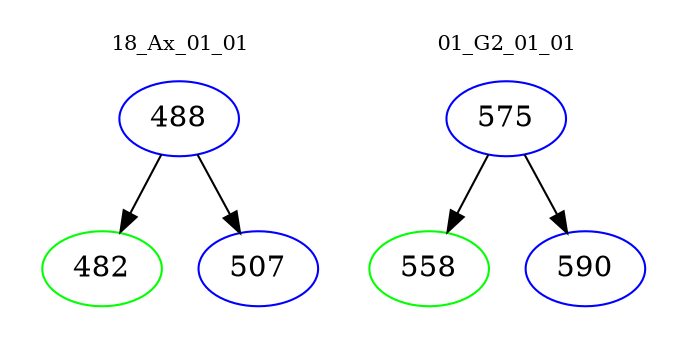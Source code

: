 digraph{
subgraph cluster_0 {
color = white
label = "18_Ax_01_01";
fontsize=10;
T0_488 [label="488", color="blue"]
T0_488 -> T0_482 [color="black"]
T0_482 [label="482", color="green"]
T0_488 -> T0_507 [color="black"]
T0_507 [label="507", color="blue"]
}
subgraph cluster_1 {
color = white
label = "01_G2_01_01";
fontsize=10;
T1_575 [label="575", color="blue"]
T1_575 -> T1_558 [color="black"]
T1_558 [label="558", color="green"]
T1_575 -> T1_590 [color="black"]
T1_590 [label="590", color="blue"]
}
}
